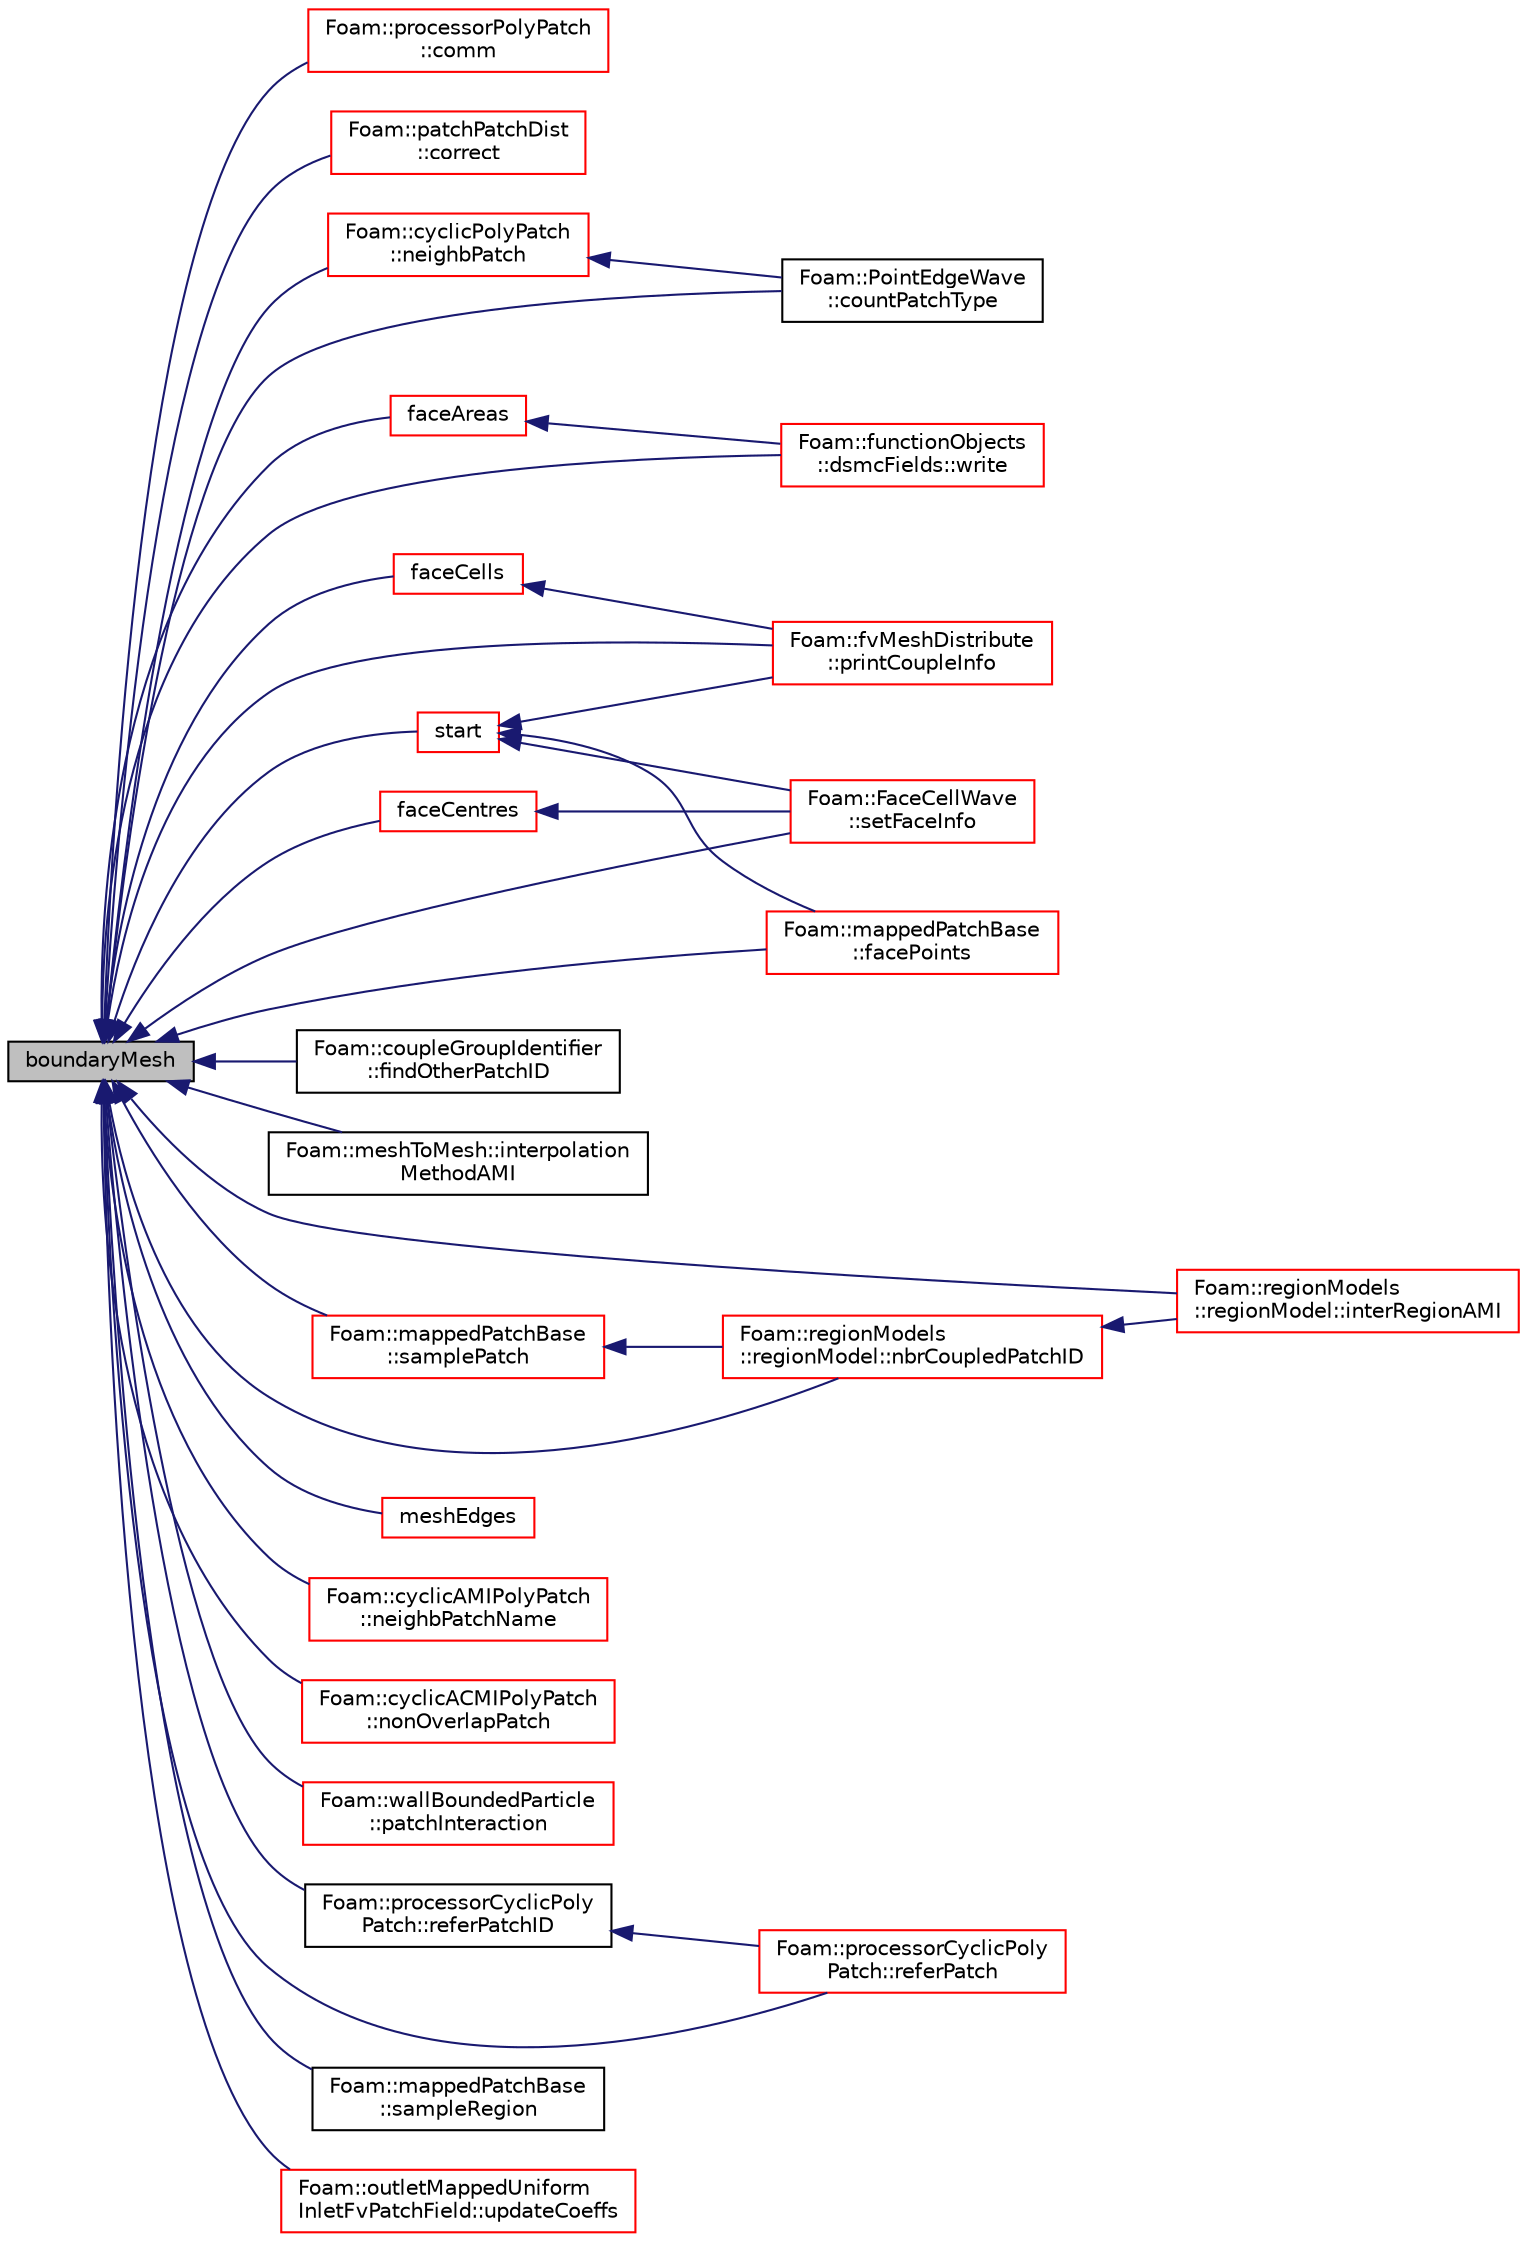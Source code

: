 digraph "boundaryMesh"
{
  bgcolor="transparent";
  edge [fontname="Helvetica",fontsize="10",labelfontname="Helvetica",labelfontsize="10"];
  node [fontname="Helvetica",fontsize="10",shape=record];
  rankdir="LR";
  Node1 [label="boundaryMesh",height=0.2,width=0.4,color="black", fillcolor="grey75", style="filled", fontcolor="black"];
  Node1 -> Node2 [dir="back",color="midnightblue",fontsize="10",style="solid",fontname="Helvetica"];
  Node2 [label="Foam::processorPolyPatch\l::comm",height=0.2,width=0.4,color="red",URL="$a02035.html#a78f745e51971efb00534e45bf2ecd9b2",tooltip="Return communicator used for communication. "];
  Node1 -> Node3 [dir="back",color="midnightblue",fontsize="10",style="solid",fontname="Helvetica"];
  Node3 [label="Foam::patchPatchDist\l::correct",height=0.2,width=0.4,color="red",URL="$a01847.html#a3ae44b28050c3aa494c1d8e18cf618c1",tooltip="Correct for mesh geom/topo changes. "];
  Node1 -> Node4 [dir="back",color="midnightblue",fontsize="10",style="solid",fontname="Helvetica"];
  Node4 [label="Foam::PointEdgeWave\l::countPatchType",height=0.2,width=0.4,color="black",URL="$a01916.html#af1e6afe589b1de4f22d3c8587a005161"];
  Node1 -> Node5 [dir="back",color="midnightblue",fontsize="10",style="solid",fontname="Helvetica"];
  Node5 [label="faceAreas",height=0.2,width=0.4,color="red",URL="$a01973.html#ac0a591ed4b2427caab10863a66b838fa",tooltip="Return face normals. "];
  Node5 -> Node6 [dir="back",color="midnightblue",fontsize="10",style="solid",fontname="Helvetica"];
  Node6 [label="Foam::functionObjects\l::dsmcFields::write",height=0.2,width=0.4,color="red",URL="$a00591.html#aac759501cf6c7895a70eecbef0226ae1",tooltip="Calculate the dsmcFields and write. "];
  Node1 -> Node7 [dir="back",color="midnightblue",fontsize="10",style="solid",fontname="Helvetica"];
  Node7 [label="faceCells",height=0.2,width=0.4,color="red",URL="$a01973.html#a7cbd3f7d875089fbed897f536ef662c9",tooltip="Return face-cell addressing. "];
  Node7 -> Node8 [dir="back",color="midnightblue",fontsize="10",style="solid",fontname="Helvetica"];
  Node8 [label="Foam::fvMeshDistribute\l::printCoupleInfo",height=0.2,width=0.4,color="red",URL="$a00891.html#a0b2e9e5ba94679bbc5d807ecf02687e2",tooltip="Print some info on coupling data. "];
  Node1 -> Node9 [dir="back",color="midnightblue",fontsize="10",style="solid",fontname="Helvetica"];
  Node9 [label="faceCentres",height=0.2,width=0.4,color="red",URL="$a01973.html#a9c8773ec47e74b787335e6a483d2600d",tooltip="Return face centres. "];
  Node9 -> Node10 [dir="back",color="midnightblue",fontsize="10",style="solid",fontname="Helvetica"];
  Node10 [label="Foam::FaceCellWave\l::setFaceInfo",height=0.2,width=0.4,color="red",URL="$a00730.html#a4dfc64d9c6a80650006ac5ab728f95b0",tooltip="Set initial changed faces. "];
  Node1 -> Node11 [dir="back",color="midnightblue",fontsize="10",style="solid",fontname="Helvetica"];
  Node11 [label="Foam::mappedPatchBase\l::facePoints",height=0.2,width=0.4,color="red",URL="$a01450.html#a0fb543c54481dfa3023f24285cd25e87",tooltip="Get the points from face-centre-decomposition face centres. "];
  Node1 -> Node12 [dir="back",color="midnightblue",fontsize="10",style="solid",fontname="Helvetica"];
  Node12 [label="Foam::coupleGroupIdentifier\l::findOtherPatchID",height=0.2,width=0.4,color="black",URL="$a00427.html#af194e1104adfe112e5fcc48f885780b7",tooltip="Find other patch in same region. Returns index of patch or -1. "];
  Node1 -> Node13 [dir="back",color="midnightblue",fontsize="10",style="solid",fontname="Helvetica"];
  Node13 [label="Foam::meshToMesh::interpolation\lMethodAMI",height=0.2,width=0.4,color="black",URL="$a01508.html#aef7049b730f1c37232e66c147569b92b",tooltip="Conversion between mesh and patch interpolation methods. "];
  Node1 -> Node14 [dir="back",color="midnightblue",fontsize="10",style="solid",fontname="Helvetica"];
  Node14 [label="Foam::regionModels\l::regionModel::interRegionAMI",height=0.2,width=0.4,color="red",URL="$a02180.html#a81acb6478989816a5604241f1cea7636",tooltip="Create or return a new inter-region AMI object. "];
  Node1 -> Node15 [dir="back",color="midnightblue",fontsize="10",style="solid",fontname="Helvetica"];
  Node15 [label="meshEdges",height=0.2,width=0.4,color="red",URL="$a01973.html#a3e82ec0ceb59637b5b1d2ab38af8e640",tooltip="Return global edge index for local edges. "];
  Node1 -> Node16 [dir="back",color="midnightblue",fontsize="10",style="solid",fontname="Helvetica"];
  Node16 [label="Foam::regionModels\l::regionModel::nbrCoupledPatchID",height=0.2,width=0.4,color="red",URL="$a02180.html#a7f1109da8fc9c8dd21ccfcbf544d123b",tooltip="Return the coupled patch ID paired with coupled patch. "];
  Node16 -> Node14 [dir="back",color="midnightblue",fontsize="10",style="solid",fontname="Helvetica"];
  Node1 -> Node17 [dir="back",color="midnightblue",fontsize="10",style="solid",fontname="Helvetica"];
  Node17 [label="Foam::cyclicPolyPatch\l::neighbPatch",height=0.2,width=0.4,color="red",URL="$a00491.html#a49d80ca28e191e7195db3ec436dea127"];
  Node17 -> Node4 [dir="back",color="midnightblue",fontsize="10",style="solid",fontname="Helvetica"];
  Node1 -> Node18 [dir="back",color="midnightblue",fontsize="10",style="solid",fontname="Helvetica"];
  Node18 [label="Foam::cyclicAMIPolyPatch\l::neighbPatchName",height=0.2,width=0.4,color="red",URL="$a00481.html#a0275cbef77adddd8fac68b1fe75e106e",tooltip="Neighbour patch name. "];
  Node1 -> Node19 [dir="back",color="midnightblue",fontsize="10",style="solid",fontname="Helvetica"];
  Node19 [label="Foam::cyclicACMIPolyPatch\l::nonOverlapPatch",height=0.2,width=0.4,color="red",URL="$a00471.html#a920cdebf74f0c93b29d7d11fffc18937",tooltip="Return a const reference to the non-overlapping patch. "];
  Node1 -> Node20 [dir="back",color="midnightblue",fontsize="10",style="solid",fontname="Helvetica"];
  Node20 [label="Foam::wallBoundedParticle\l::patchInteraction",height=0.2,width=0.4,color="red",URL="$a02924.html#a1819d883f2235b698aa07c0be592cd0d",tooltip="Do all patch interaction. "];
  Node1 -> Node8 [dir="back",color="midnightblue",fontsize="10",style="solid",fontname="Helvetica"];
  Node1 -> Node21 [dir="back",color="midnightblue",fontsize="10",style="solid",fontname="Helvetica"];
  Node21 [label="Foam::processorCyclicPoly\lPatch::referPatch",height=0.2,width=0.4,color="red",URL="$a02023.html#a527c034f03187c71f20acf9255fb7781"];
  Node1 -> Node22 [dir="back",color="midnightblue",fontsize="10",style="solid",fontname="Helvetica"];
  Node22 [label="Foam::processorCyclicPoly\lPatch::referPatchID",height=0.2,width=0.4,color="black",URL="$a02023.html#a60cd6cc94d949d7fc5e0c3e265ee8423",tooltip="Referring patchID. "];
  Node22 -> Node21 [dir="back",color="midnightblue",fontsize="10",style="solid",fontname="Helvetica"];
  Node1 -> Node23 [dir="back",color="midnightblue",fontsize="10",style="solid",fontname="Helvetica"];
  Node23 [label="Foam::mappedPatchBase\l::samplePatch",height=0.2,width=0.4,color="red",URL="$a01450.html#ac34d965ad7c84a1f099c107052e56908",tooltip="Patch (only if NEARESTPATCHFACE) "];
  Node23 -> Node16 [dir="back",color="midnightblue",fontsize="10",style="solid",fontname="Helvetica"];
  Node1 -> Node24 [dir="back",color="midnightblue",fontsize="10",style="solid",fontname="Helvetica"];
  Node24 [label="Foam::mappedPatchBase\l::sampleRegion",height=0.2,width=0.4,color="black",URL="$a01450.html#a3bd5b41078f0056679e05dd33d8987c6",tooltip="Region to sample. "];
  Node1 -> Node10 [dir="back",color="midnightblue",fontsize="10",style="solid",fontname="Helvetica"];
  Node1 -> Node25 [dir="back",color="midnightblue",fontsize="10",style="solid",fontname="Helvetica"];
  Node25 [label="start",height=0.2,width=0.4,color="red",URL="$a01973.html#a861f370e41af7d54d7ff91da65de6e6a",tooltip="Return start label of this patch in the polyMesh face list. "];
  Node25 -> Node11 [dir="back",color="midnightblue",fontsize="10",style="solid",fontname="Helvetica"];
  Node25 -> Node8 [dir="back",color="midnightblue",fontsize="10",style="solid",fontname="Helvetica"];
  Node25 -> Node10 [dir="back",color="midnightblue",fontsize="10",style="solid",fontname="Helvetica"];
  Node1 -> Node26 [dir="back",color="midnightblue",fontsize="10",style="solid",fontname="Helvetica"];
  Node26 [label="Foam::outletMappedUniform\lInletFvPatchField::updateCoeffs",height=0.2,width=0.4,color="red",URL="$a01787.html#a7e24eafac629d3733181cd942d4c902f",tooltip="Update the coefficients associated with the patch field. "];
  Node1 -> Node6 [dir="back",color="midnightblue",fontsize="10",style="solid",fontname="Helvetica"];
}
